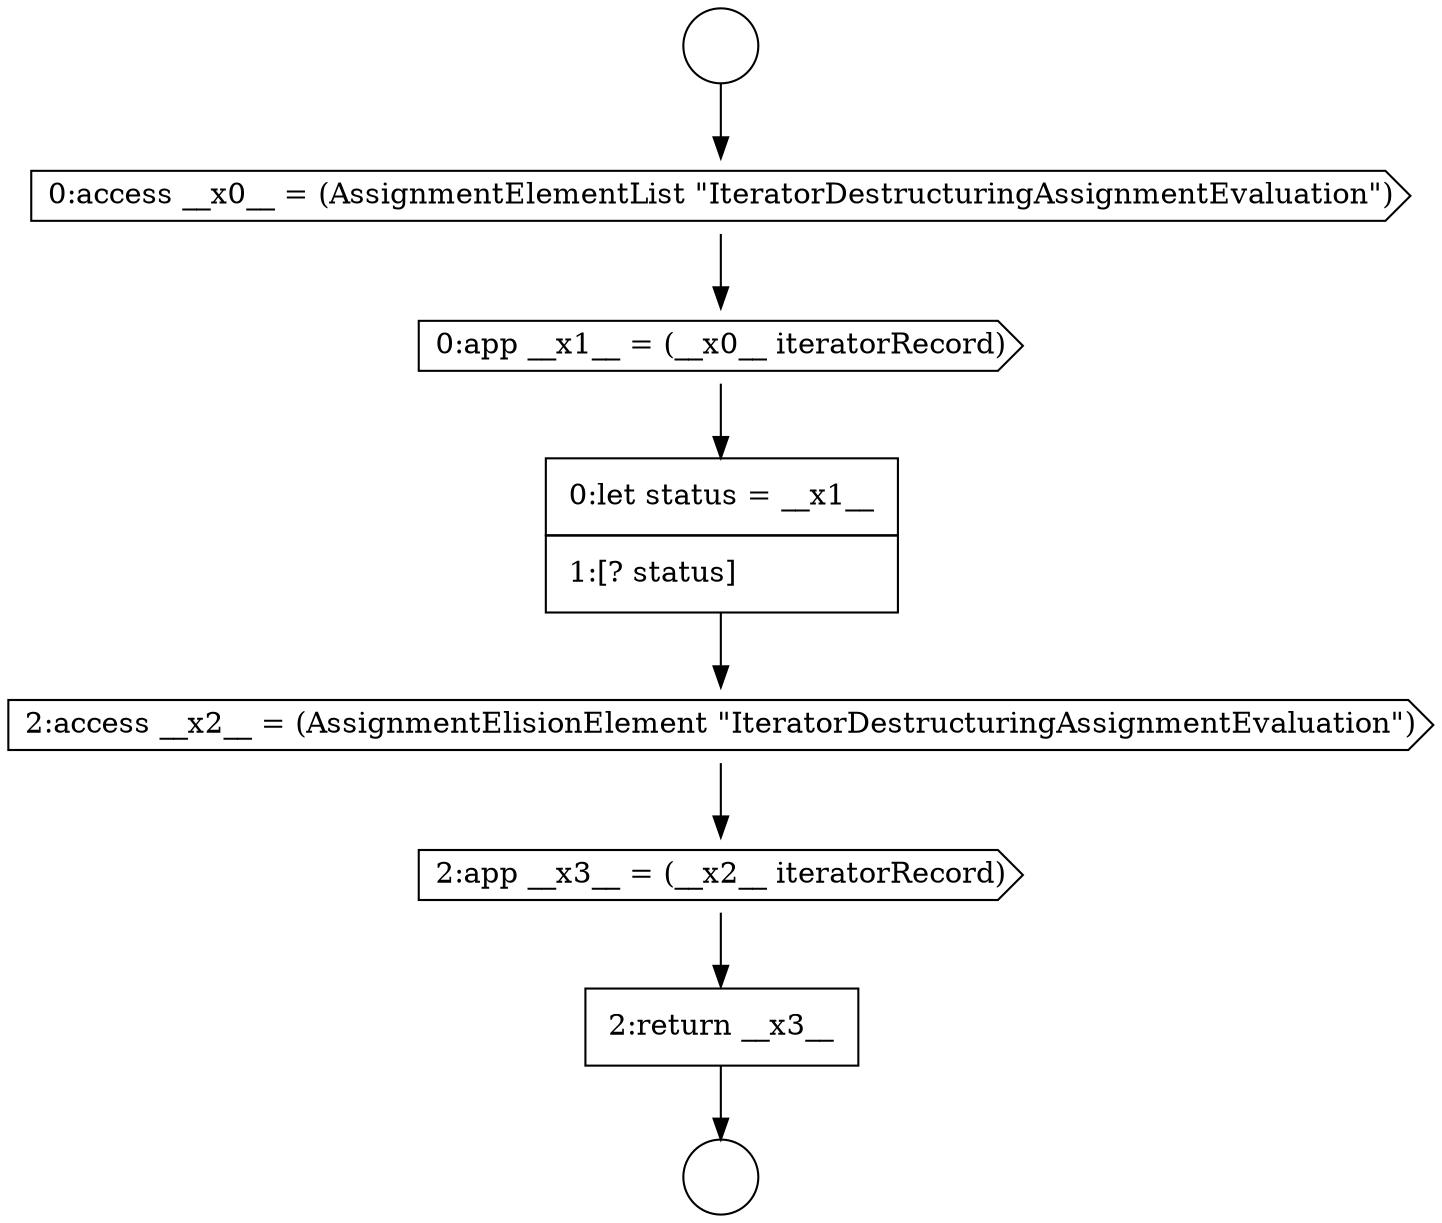 digraph {
  node5000 [shape=circle label=" " color="black" fillcolor="white" style=filled]
  node5005 [shape=cds, label=<<font color="black">2:app __x3__ = (__x2__ iteratorRecord)</font>> color="black" fillcolor="white" style=filled]
  node4999 [shape=circle label=" " color="black" fillcolor="white" style=filled]
  node5002 [shape=cds, label=<<font color="black">0:app __x1__ = (__x0__ iteratorRecord)</font>> color="black" fillcolor="white" style=filled]
  node5006 [shape=none, margin=0, label=<<font color="black">
    <table border="0" cellborder="1" cellspacing="0" cellpadding="10">
      <tr><td align="left">2:return __x3__</td></tr>
    </table>
  </font>> color="black" fillcolor="white" style=filled]
  node5003 [shape=none, margin=0, label=<<font color="black">
    <table border="0" cellborder="1" cellspacing="0" cellpadding="10">
      <tr><td align="left">0:let status = __x1__</td></tr>
      <tr><td align="left">1:[? status]</td></tr>
    </table>
  </font>> color="black" fillcolor="white" style=filled]
  node5001 [shape=cds, label=<<font color="black">0:access __x0__ = (AssignmentElementList &quot;IteratorDestructuringAssignmentEvaluation&quot;)</font>> color="black" fillcolor="white" style=filled]
  node5004 [shape=cds, label=<<font color="black">2:access __x2__ = (AssignmentElisionElement &quot;IteratorDestructuringAssignmentEvaluation&quot;)</font>> color="black" fillcolor="white" style=filled]
  node5004 -> node5005 [ color="black"]
  node5003 -> node5004 [ color="black"]
  node5002 -> node5003 [ color="black"]
  node5005 -> node5006 [ color="black"]
  node5001 -> node5002 [ color="black"]
  node5006 -> node5000 [ color="black"]
  node4999 -> node5001 [ color="black"]
}
